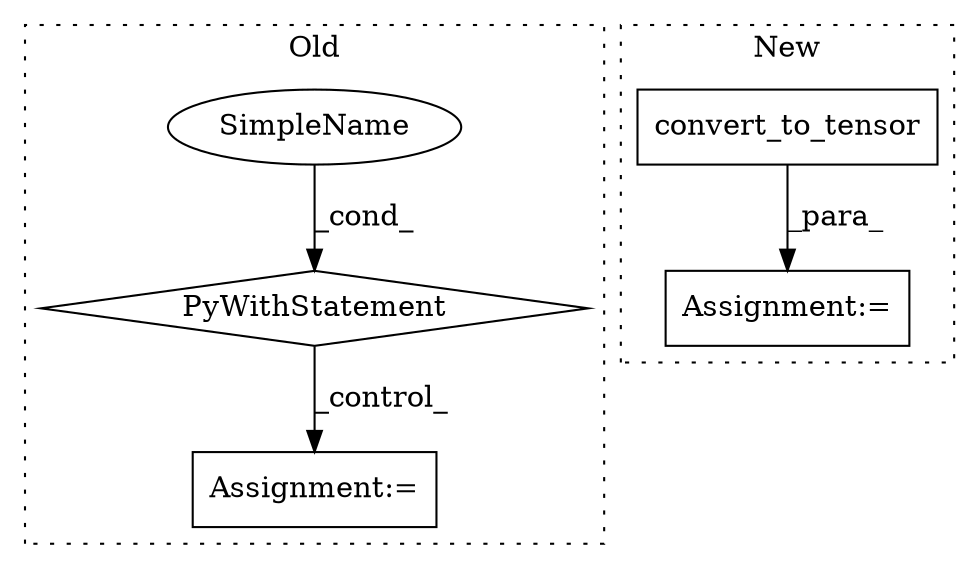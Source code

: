 digraph G {
subgraph cluster0 {
1 [label="PyWithStatement" a="104" s="3327,3358" l="10,2" shape="diamond"];
3 [label="SimpleName" a="42" s="" l="" shape="ellipse"];
4 [label="Assignment:=" a="7" s="3372" l="4" shape="box"];
label = "Old";
style="dotted";
}
subgraph cluster1 {
2 [label="convert_to_tensor" a="32" s="3195,3237" l="18,1" shape="box"];
5 [label="Assignment:=" a="7" s="3183" l="1" shape="box"];
label = "New";
style="dotted";
}
1 -> 4 [label="_control_"];
2 -> 5 [label="_para_"];
3 -> 1 [label="_cond_"];
}